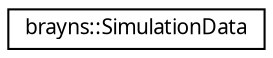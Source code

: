 digraph "Graphical Class Hierarchy"
{
  edge [fontname="Sans",fontsize="10",labelfontname="Sans",labelfontsize="10"];
  node [fontname="Sans",fontsize="10",shape=record];
  rankdir="LR";
  Node1 [label="brayns::SimulationData",height=0.2,width=0.4,color="black", fillcolor="white", style="filled",URL="$structbrayns_1_1_simulation_data.html",tooltip="Simulation data hold the pointers to data contained by one single frame of the simulation. "];
}

